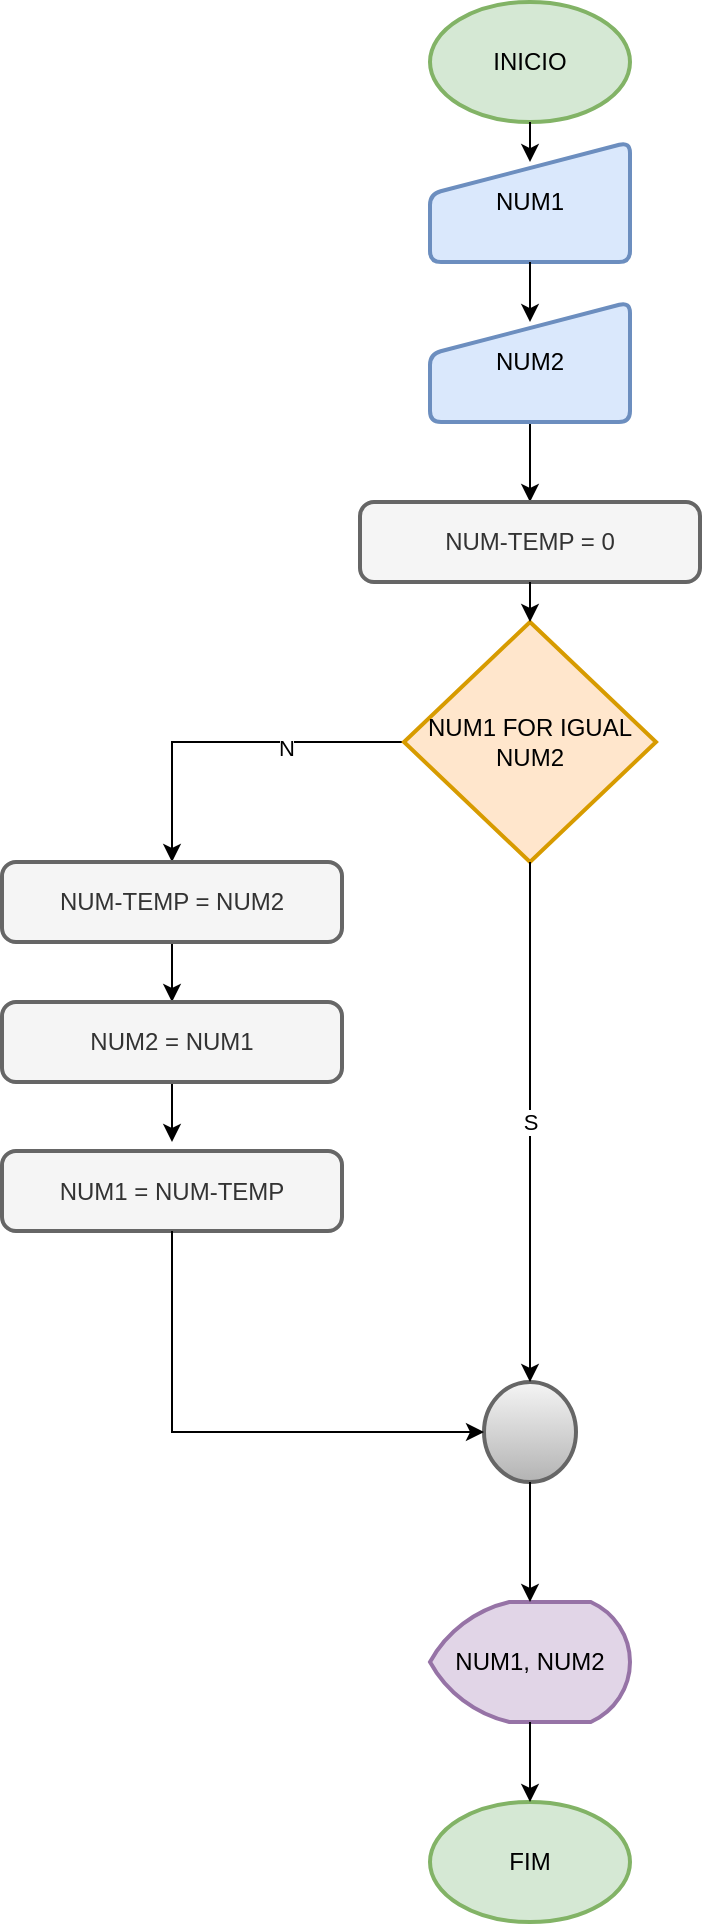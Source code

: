 <mxfile version="26.1.0">
  <diagram name="Página-1" id="BLMn-iYnQMu9xDfuS9n5">
    <mxGraphModel dx="1750" dy="1028" grid="1" gridSize="10" guides="1" tooltips="1" connect="1" arrows="1" fold="1" page="1" pageScale="1" pageWidth="827" pageHeight="1169" math="0" shadow="0">
      <root>
        <mxCell id="0" />
        <mxCell id="1" parent="0" />
        <mxCell id="ljKNpswtJc7sHFVHCuHn-1" value="INICIO" style="strokeWidth=2;html=1;shape=mxgraph.flowchart.start_1;whiteSpace=wrap;fillColor=#d5e8d4;strokeColor=#82b366;" vertex="1" parent="1">
          <mxGeometry x="364" y="10" width="100" height="60" as="geometry" />
        </mxCell>
        <mxCell id="ljKNpswtJc7sHFVHCuHn-2" value="FIM" style="strokeWidth=2;html=1;shape=mxgraph.flowchart.start_1;whiteSpace=wrap;fillColor=#d5e8d4;strokeColor=#82b366;" vertex="1" parent="1">
          <mxGeometry x="364" y="910" width="100" height="60" as="geometry" />
        </mxCell>
        <mxCell id="ljKNpswtJc7sHFVHCuHn-3" value="NUM1" style="html=1;strokeWidth=2;shape=manualInput;whiteSpace=wrap;rounded=1;size=26;arcSize=11;fillColor=#dae8fc;strokeColor=#6c8ebf;" vertex="1" parent="1">
          <mxGeometry x="364" y="80" width="100" height="60" as="geometry" />
        </mxCell>
        <mxCell id="ljKNpswtJc7sHFVHCuHn-8" style="edgeStyle=orthogonalEdgeStyle;rounded=0;orthogonalLoop=1;jettySize=auto;html=1;exitX=0.5;exitY=1;exitDx=0;exitDy=0;entryX=0.5;entryY=0;entryDx=0;entryDy=0;" edge="1" parent="1" source="ljKNpswtJc7sHFVHCuHn-4" target="ljKNpswtJc7sHFVHCuHn-5">
          <mxGeometry relative="1" as="geometry" />
        </mxCell>
        <mxCell id="ljKNpswtJc7sHFVHCuHn-4" value="NUM2" style="html=1;strokeWidth=2;shape=manualInput;whiteSpace=wrap;rounded=1;size=26;arcSize=11;fillColor=#dae8fc;strokeColor=#6c8ebf;" vertex="1" parent="1">
          <mxGeometry x="364" y="160" width="100" height="60" as="geometry" />
        </mxCell>
        <mxCell id="ljKNpswtJc7sHFVHCuHn-5" value="NUM-TEMP = 0" style="rounded=1;whiteSpace=wrap;html=1;absoluteArcSize=1;arcSize=14;strokeWidth=2;fillColor=#f5f5f5;fontColor=#333333;strokeColor=#666666;" vertex="1" parent="1">
          <mxGeometry x="329" y="260" width="170" height="40" as="geometry" />
        </mxCell>
        <mxCell id="ljKNpswtJc7sHFVHCuHn-6" style="edgeStyle=orthogonalEdgeStyle;rounded=0;orthogonalLoop=1;jettySize=auto;html=1;exitX=0.5;exitY=1;exitDx=0;exitDy=0;exitPerimeter=0;entryX=0.5;entryY=0.167;entryDx=0;entryDy=0;entryPerimeter=0;" edge="1" parent="1" source="ljKNpswtJc7sHFVHCuHn-1" target="ljKNpswtJc7sHFVHCuHn-3">
          <mxGeometry relative="1" as="geometry" />
        </mxCell>
        <mxCell id="ljKNpswtJc7sHFVHCuHn-7" style="edgeStyle=orthogonalEdgeStyle;rounded=0;orthogonalLoop=1;jettySize=auto;html=1;exitX=0.5;exitY=1;exitDx=0;exitDy=0;entryX=0.5;entryY=0.167;entryDx=0;entryDy=0;entryPerimeter=0;" edge="1" parent="1" source="ljKNpswtJc7sHFVHCuHn-3" target="ljKNpswtJc7sHFVHCuHn-4">
          <mxGeometry relative="1" as="geometry" />
        </mxCell>
        <mxCell id="ljKNpswtJc7sHFVHCuHn-13" style="edgeStyle=orthogonalEdgeStyle;rounded=0;orthogonalLoop=1;jettySize=auto;html=1;exitX=0;exitY=0.5;exitDx=0;exitDy=0;exitPerimeter=0;entryX=0.5;entryY=0;entryDx=0;entryDy=0;" edge="1" parent="1" source="ljKNpswtJc7sHFVHCuHn-9" target="ljKNpswtJc7sHFVHCuHn-12">
          <mxGeometry relative="1" as="geometry" />
        </mxCell>
        <mxCell id="ljKNpswtJc7sHFVHCuHn-18" value="N" style="edgeLabel;html=1;align=center;verticalAlign=middle;resizable=0;points=[];" vertex="1" connectable="0" parent="ljKNpswtJc7sHFVHCuHn-13">
          <mxGeometry x="-0.322" y="3" relative="1" as="geometry">
            <mxPoint as="offset" />
          </mxGeometry>
        </mxCell>
        <mxCell id="ljKNpswtJc7sHFVHCuHn-9" value="NUM1 FOR IGUAL NUM2" style="strokeWidth=2;html=1;shape=mxgraph.flowchart.decision;whiteSpace=wrap;fillColor=#ffe6cc;strokeColor=#d79b00;" vertex="1" parent="1">
          <mxGeometry x="351" y="320" width="126" height="120" as="geometry" />
        </mxCell>
        <mxCell id="ljKNpswtJc7sHFVHCuHn-10" style="edgeStyle=orthogonalEdgeStyle;rounded=0;orthogonalLoop=1;jettySize=auto;html=1;exitX=0.5;exitY=1;exitDx=0;exitDy=0;entryX=0.5;entryY=0;entryDx=0;entryDy=0;entryPerimeter=0;" edge="1" parent="1" source="ljKNpswtJc7sHFVHCuHn-5" target="ljKNpswtJc7sHFVHCuHn-9">
          <mxGeometry relative="1" as="geometry" />
        </mxCell>
        <mxCell id="ljKNpswtJc7sHFVHCuHn-16" style="edgeStyle=orthogonalEdgeStyle;rounded=0;orthogonalLoop=1;jettySize=auto;html=1;exitX=0.5;exitY=1;exitDx=0;exitDy=0;entryX=0.5;entryY=0;entryDx=0;entryDy=0;" edge="1" parent="1" source="ljKNpswtJc7sHFVHCuHn-12" target="ljKNpswtJc7sHFVHCuHn-15">
          <mxGeometry relative="1" as="geometry" />
        </mxCell>
        <mxCell id="ljKNpswtJc7sHFVHCuHn-12" value="NUM-TEMP = NUM2" style="rounded=1;whiteSpace=wrap;html=1;absoluteArcSize=1;arcSize=14;strokeWidth=2;fillColor=#f5f5f5;fontColor=#333333;strokeColor=#666666;" vertex="1" parent="1">
          <mxGeometry x="150" y="440" width="170" height="40" as="geometry" />
        </mxCell>
        <mxCell id="ljKNpswtJc7sHFVHCuHn-14" value="NUM1 = NUM-TEMP" style="rounded=1;whiteSpace=wrap;html=1;absoluteArcSize=1;arcSize=14;strokeWidth=2;fillColor=#f5f5f5;fontColor=#333333;strokeColor=#666666;" vertex="1" parent="1">
          <mxGeometry x="150" y="584.5" width="170" height="40" as="geometry" />
        </mxCell>
        <mxCell id="ljKNpswtJc7sHFVHCuHn-17" style="edgeStyle=orthogonalEdgeStyle;rounded=0;orthogonalLoop=1;jettySize=auto;html=1;exitX=0.5;exitY=1;exitDx=0;exitDy=0;" edge="1" parent="1" source="ljKNpswtJc7sHFVHCuHn-15">
          <mxGeometry relative="1" as="geometry">
            <mxPoint x="235" y="580" as="targetPoint" />
          </mxGeometry>
        </mxCell>
        <mxCell id="ljKNpswtJc7sHFVHCuHn-15" value="NUM2 = NUM1" style="rounded=1;whiteSpace=wrap;html=1;absoluteArcSize=1;arcSize=14;strokeWidth=2;fillColor=#f5f5f5;fontColor=#333333;strokeColor=#666666;" vertex="1" parent="1">
          <mxGeometry x="150" y="510" width="170" height="40" as="geometry" />
        </mxCell>
        <mxCell id="ljKNpswtJc7sHFVHCuHn-19" value="" style="strokeWidth=2;html=1;shape=mxgraph.flowchart.start_2;whiteSpace=wrap;fillColor=#f5f5f5;gradientColor=#b3b3b3;strokeColor=#666666;" vertex="1" parent="1">
          <mxGeometry x="391" y="700" width="46" height="50" as="geometry" />
        </mxCell>
        <mxCell id="ljKNpswtJc7sHFVHCuHn-20" style="edgeStyle=orthogonalEdgeStyle;rounded=0;orthogonalLoop=1;jettySize=auto;html=1;exitX=0.5;exitY=1;exitDx=0;exitDy=0;entryX=0;entryY=0.5;entryDx=0;entryDy=0;entryPerimeter=0;" edge="1" parent="1" source="ljKNpswtJc7sHFVHCuHn-14" target="ljKNpswtJc7sHFVHCuHn-19">
          <mxGeometry relative="1" as="geometry" />
        </mxCell>
        <mxCell id="ljKNpswtJc7sHFVHCuHn-21" value="S" style="edgeStyle=orthogonalEdgeStyle;rounded=0;orthogonalLoop=1;jettySize=auto;html=1;exitX=0.5;exitY=1;exitDx=0;exitDy=0;exitPerimeter=0;entryX=0.5;entryY=0;entryDx=0;entryDy=0;entryPerimeter=0;" edge="1" parent="1" source="ljKNpswtJc7sHFVHCuHn-9" target="ljKNpswtJc7sHFVHCuHn-19">
          <mxGeometry relative="1" as="geometry" />
        </mxCell>
        <mxCell id="ljKNpswtJc7sHFVHCuHn-23" value="NUM1, NUM2" style="strokeWidth=2;html=1;shape=mxgraph.flowchart.display;whiteSpace=wrap;fillColor=#e1d5e7;strokeColor=#9673a6;" vertex="1" parent="1">
          <mxGeometry x="364" y="810" width="100" height="60" as="geometry" />
        </mxCell>
        <mxCell id="ljKNpswtJc7sHFVHCuHn-24" style="edgeStyle=orthogonalEdgeStyle;rounded=0;orthogonalLoop=1;jettySize=auto;html=1;exitX=0.5;exitY=1;exitDx=0;exitDy=0;exitPerimeter=0;entryX=0.5;entryY=0;entryDx=0;entryDy=0;entryPerimeter=0;" edge="1" parent="1" source="ljKNpswtJc7sHFVHCuHn-19" target="ljKNpswtJc7sHFVHCuHn-23">
          <mxGeometry relative="1" as="geometry" />
        </mxCell>
        <mxCell id="ljKNpswtJc7sHFVHCuHn-25" style="edgeStyle=orthogonalEdgeStyle;rounded=0;orthogonalLoop=1;jettySize=auto;html=1;exitX=0.5;exitY=1;exitDx=0;exitDy=0;exitPerimeter=0;entryX=0.5;entryY=0;entryDx=0;entryDy=0;entryPerimeter=0;" edge="1" parent="1" source="ljKNpswtJc7sHFVHCuHn-23" target="ljKNpswtJc7sHFVHCuHn-2">
          <mxGeometry relative="1" as="geometry" />
        </mxCell>
      </root>
    </mxGraphModel>
  </diagram>
</mxfile>
